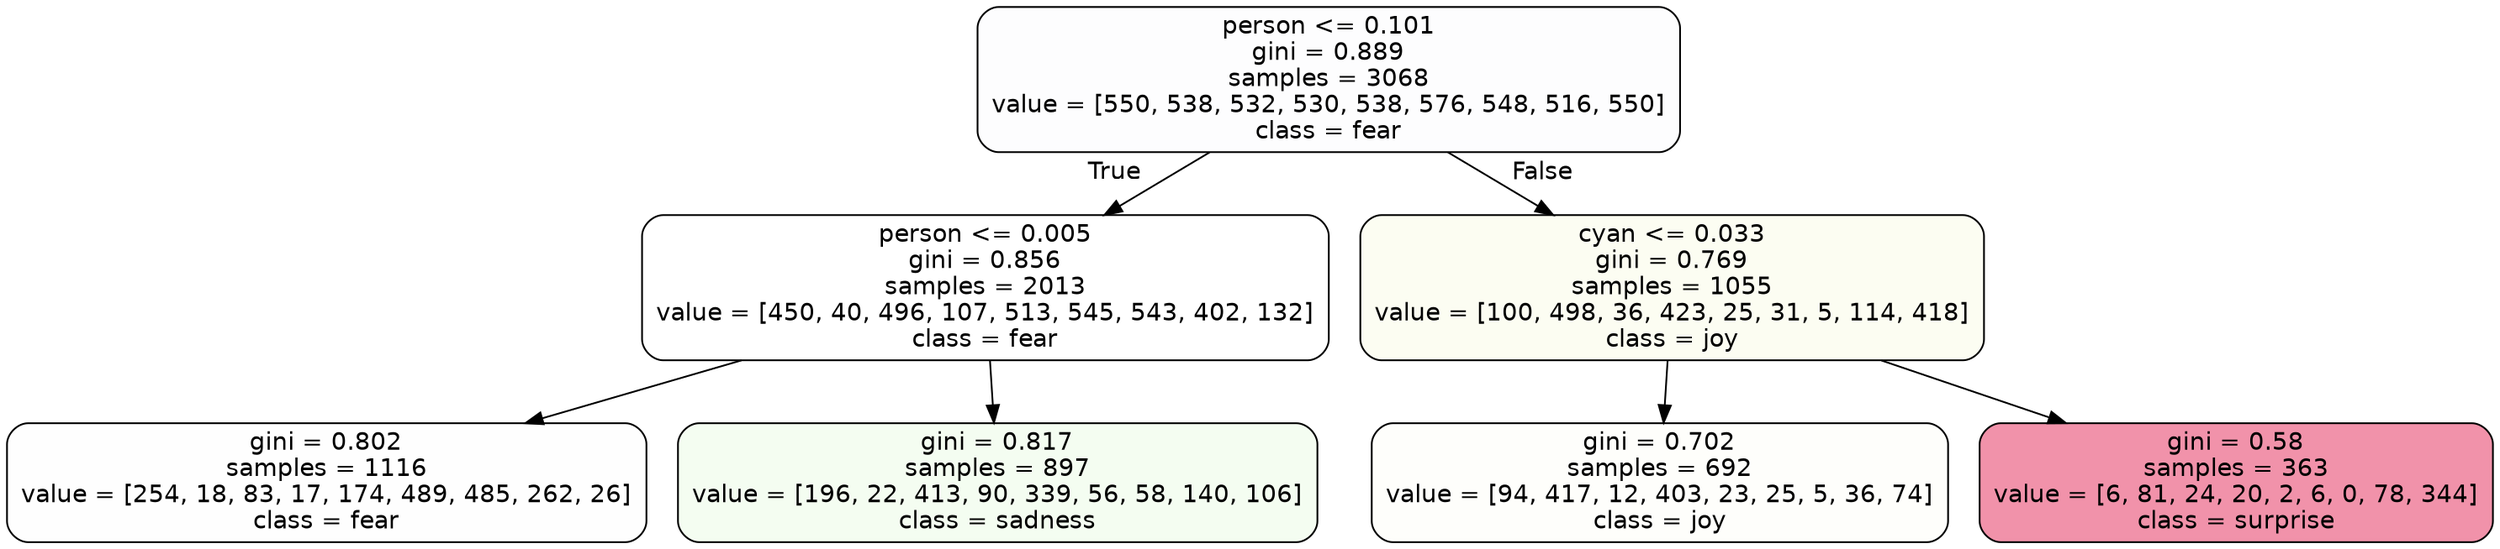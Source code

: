 digraph Tree {
node [shape=box, style="filled, rounded", color="black", fontname=helvetica] ;
edge [fontname=helvetica] ;
0 [label="person <= 0.101\ngini = 0.889\nsamples = 3068\nvalue = [550, 538, 532, 530, 538, 576, 548, 516, 550]\nclass = fear", fillcolor="#3964e502"] ;
1 [label="person <= 0.005\ngini = 0.856\nsamples = 2013\nvalue = [450, 40, 496, 107, 513, 545, 543, 402, 132]\nclass = fear", fillcolor="#3964e500"] ;
0 -> 1 [labeldistance=2.5, labelangle=45, headlabel="True"] ;
2 [label="gini = 0.802\nsamples = 1116\nvalue = [254, 18, 83, 17, 174, 489, 485, 262, 26]\nclass = fear", fillcolor="#3964e501"] ;
1 -> 2 ;
3 [label="gini = 0.817\nsamples = 897\nvalue = [196, 22, 413, 90, 339, 56, 58, 140, 106]\nclass = sadness", fillcolor="#64e53911"] ;
1 -> 3 ;
4 [label="cyan <= 0.033\ngini = 0.769\nsamples = 1055\nvalue = [100, 498, 36, 423, 25, 31, 5, 114, 418]\nclass = joy", fillcolor="#d7e53910"] ;
0 -> 4 [labeldistance=2.5, labelangle=-45, headlabel="False"] ;
5 [label="gini = 0.702\nsamples = 692\nvalue = [94, 417, 12, 403, 23, 25, 5, 36, 74]\nclass = joy", fillcolor="#d7e53905"] ;
4 -> 5 ;
6 [label="gini = 0.58\nsamples = 363\nvalue = [6, 81, 24, 20, 2, 6, 0, 78, 344]\nclass = surprise", fillcolor="#e539648c"] ;
4 -> 6 ;
}